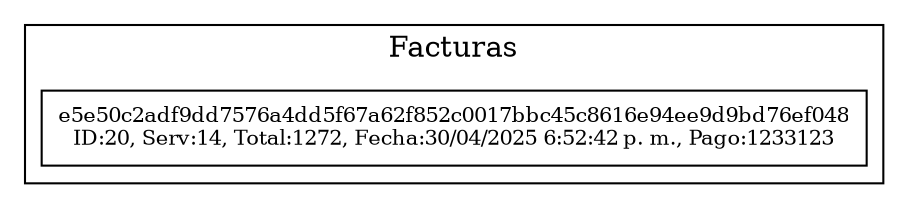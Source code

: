 digraph G {
  node [shape=record, fontsize=10];
  graph [rankdir=TB];
  subgraph cluster_0 {
    label="Facturas";
    ne5e50c2a [label="e5e50c2adf9dd7576a4dd5f67a62f852c0017bbc45c8616e94ee9d9bd76ef048\nID:20, Serv:14, Total:1272, Fecha:30/04/2025 6:52:42 p. m., Pago:1233123"];
  }
}
